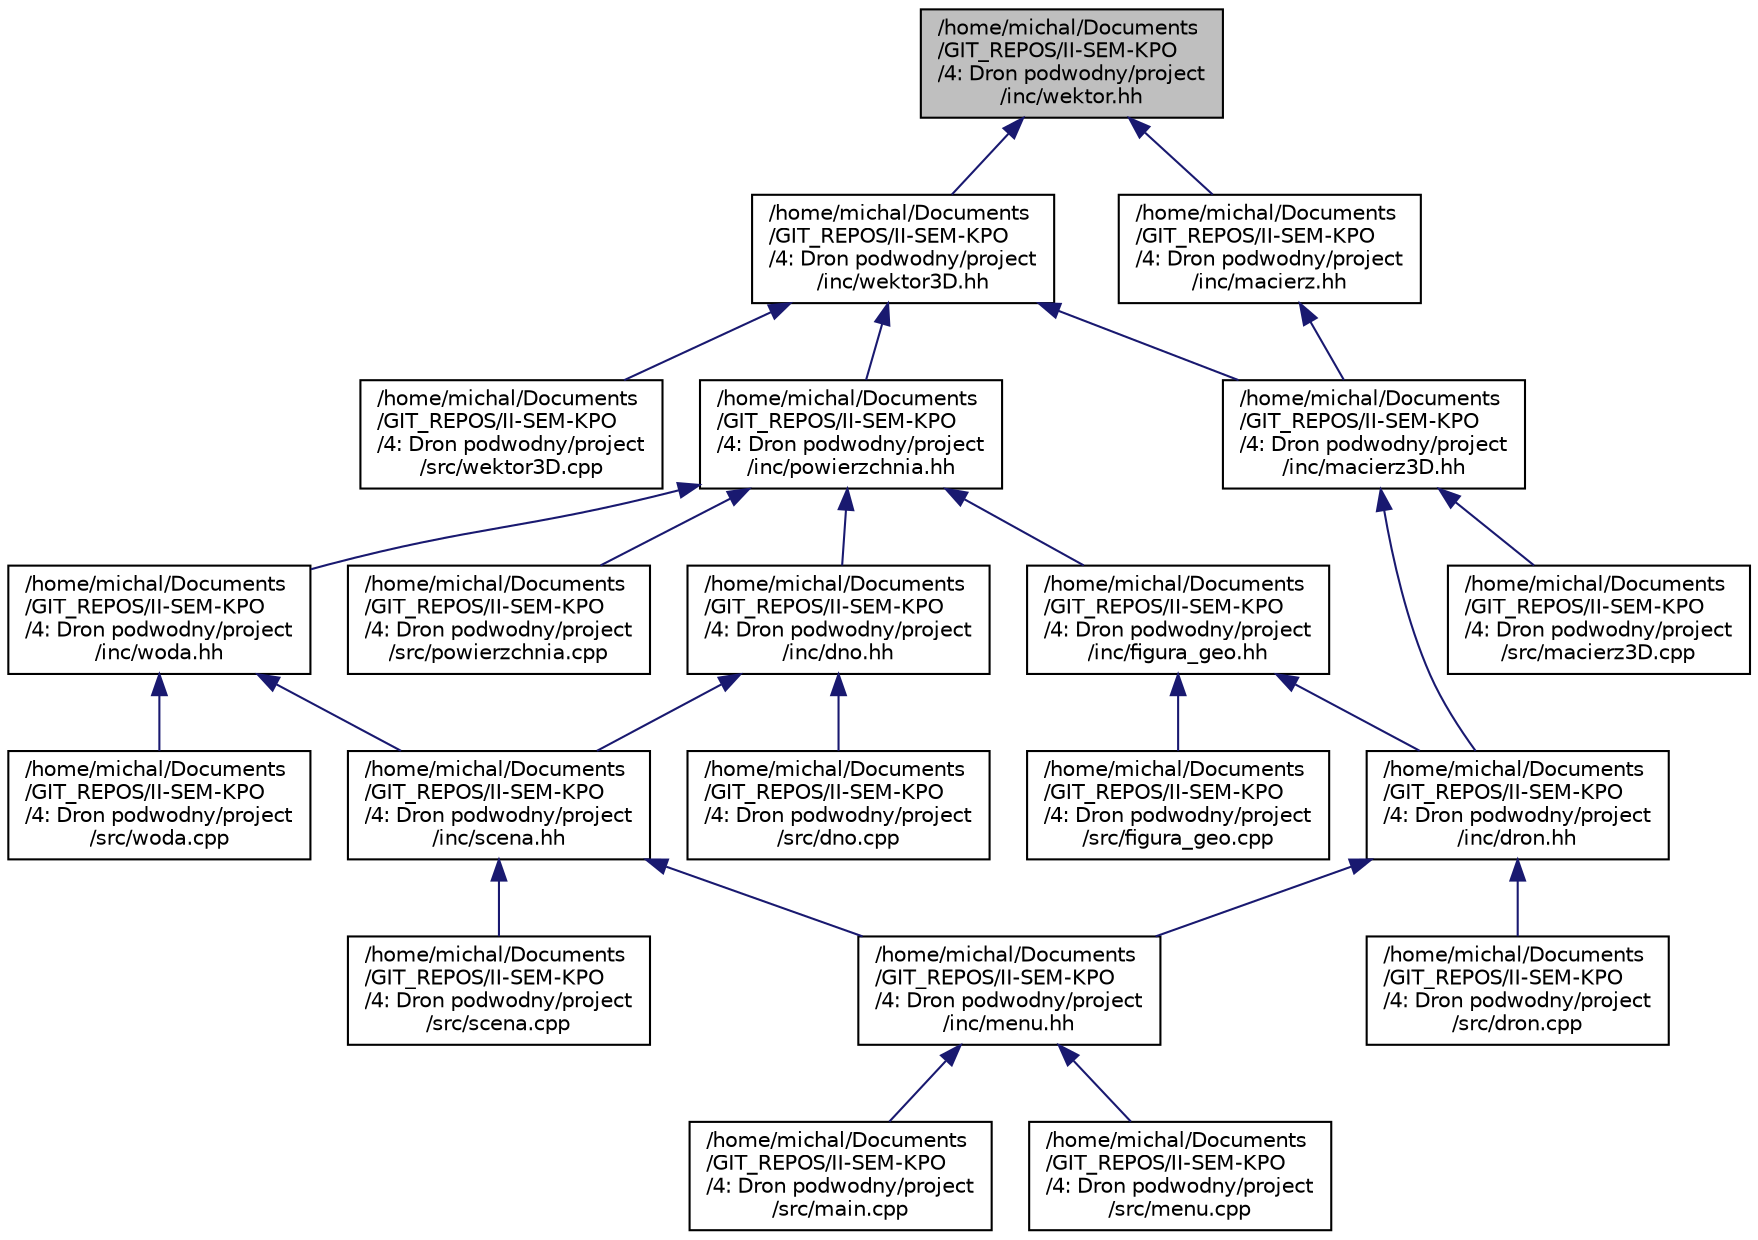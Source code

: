 digraph "/home/michal/Documents/GIT_REPOS/II-SEM-KPO/4: Dron podwodny/project/inc/wektor.hh"
{
  edge [fontname="Helvetica",fontsize="10",labelfontname="Helvetica",labelfontsize="10"];
  node [fontname="Helvetica",fontsize="10",shape=record];
  Node3 [label="/home/michal/Documents\l/GIT_REPOS/II-SEM-KPO\l/4: Dron podwodny/project\l/inc/wektor.hh",height=0.2,width=0.4,color="black", fillcolor="grey75", style="filled", fontcolor="black"];
  Node3 -> Node4 [dir="back",color="midnightblue",fontsize="10",style="solid",fontname="Helvetica"];
  Node4 [label="/home/michal/Documents\l/GIT_REPOS/II-SEM-KPO\l/4: Dron podwodny/project\l/inc/wektor3D.hh",height=0.2,width=0.4,color="black", fillcolor="white", style="filled",URL="$wektor3_d_8hh.html"];
  Node4 -> Node5 [dir="back",color="midnightblue",fontsize="10",style="solid",fontname="Helvetica"];
  Node5 [label="/home/michal/Documents\l/GIT_REPOS/II-SEM-KPO\l/4: Dron podwodny/project\l/inc/powierzchnia.hh",height=0.2,width=0.4,color="black", fillcolor="white", style="filled",URL="$powierzchnia_8hh.html"];
  Node5 -> Node6 [dir="back",color="midnightblue",fontsize="10",style="solid",fontname="Helvetica"];
  Node6 [label="/home/michal/Documents\l/GIT_REPOS/II-SEM-KPO\l/4: Dron podwodny/project\l/inc/dno.hh",height=0.2,width=0.4,color="black", fillcolor="white", style="filled",URL="$dno_8hh.html"];
  Node6 -> Node7 [dir="back",color="midnightblue",fontsize="10",style="solid",fontname="Helvetica"];
  Node7 [label="/home/michal/Documents\l/GIT_REPOS/II-SEM-KPO\l/4: Dron podwodny/project\l/inc/scena.hh",height=0.2,width=0.4,color="black", fillcolor="white", style="filled",URL="$scena_8hh.html"];
  Node7 -> Node8 [dir="back",color="midnightblue",fontsize="10",style="solid",fontname="Helvetica"];
  Node8 [label="/home/michal/Documents\l/GIT_REPOS/II-SEM-KPO\l/4: Dron podwodny/project\l/inc/menu.hh",height=0.2,width=0.4,color="black", fillcolor="white", style="filled",URL="$menu_8hh.html"];
  Node8 -> Node9 [dir="back",color="midnightblue",fontsize="10",style="solid",fontname="Helvetica"];
  Node9 [label="/home/michal/Documents\l/GIT_REPOS/II-SEM-KPO\l/4: Dron podwodny/project\l/src/main.cpp",height=0.2,width=0.4,color="black", fillcolor="white", style="filled",URL="$main_8cpp.html"];
  Node8 -> Node10 [dir="back",color="midnightblue",fontsize="10",style="solid",fontname="Helvetica"];
  Node10 [label="/home/michal/Documents\l/GIT_REPOS/II-SEM-KPO\l/4: Dron podwodny/project\l/src/menu.cpp",height=0.2,width=0.4,color="black", fillcolor="white", style="filled",URL="$menu_8cpp.html"];
  Node7 -> Node11 [dir="back",color="midnightblue",fontsize="10",style="solid",fontname="Helvetica"];
  Node11 [label="/home/michal/Documents\l/GIT_REPOS/II-SEM-KPO\l/4: Dron podwodny/project\l/src/scena.cpp",height=0.2,width=0.4,color="black", fillcolor="white", style="filled",URL="$scena_8cpp.html"];
  Node6 -> Node12 [dir="back",color="midnightblue",fontsize="10",style="solid",fontname="Helvetica"];
  Node12 [label="/home/michal/Documents\l/GIT_REPOS/II-SEM-KPO\l/4: Dron podwodny/project\l/src/dno.cpp",height=0.2,width=0.4,color="black", fillcolor="white", style="filled",URL="$dno_8cpp.html"];
  Node5 -> Node13 [dir="back",color="midnightblue",fontsize="10",style="solid",fontname="Helvetica"];
  Node13 [label="/home/michal/Documents\l/GIT_REPOS/II-SEM-KPO\l/4: Dron podwodny/project\l/inc/figura_geo.hh",height=0.2,width=0.4,color="black", fillcolor="white", style="filled",URL="$figura__geo_8hh.html"];
  Node13 -> Node14 [dir="back",color="midnightblue",fontsize="10",style="solid",fontname="Helvetica"];
  Node14 [label="/home/michal/Documents\l/GIT_REPOS/II-SEM-KPO\l/4: Dron podwodny/project\l/inc/dron.hh",height=0.2,width=0.4,color="black", fillcolor="white", style="filled",URL="$dron_8hh.html"];
  Node14 -> Node8 [dir="back",color="midnightblue",fontsize="10",style="solid",fontname="Helvetica"];
  Node14 -> Node15 [dir="back",color="midnightblue",fontsize="10",style="solid",fontname="Helvetica"];
  Node15 [label="/home/michal/Documents\l/GIT_REPOS/II-SEM-KPO\l/4: Dron podwodny/project\l/src/dron.cpp",height=0.2,width=0.4,color="black", fillcolor="white", style="filled",URL="$dron_8cpp.html"];
  Node13 -> Node16 [dir="back",color="midnightblue",fontsize="10",style="solid",fontname="Helvetica"];
  Node16 [label="/home/michal/Documents\l/GIT_REPOS/II-SEM-KPO\l/4: Dron podwodny/project\l/src/figura_geo.cpp",height=0.2,width=0.4,color="black", fillcolor="white", style="filled",URL="$figura__geo_8cpp.html"];
  Node5 -> Node17 [dir="back",color="midnightblue",fontsize="10",style="solid",fontname="Helvetica"];
  Node17 [label="/home/michal/Documents\l/GIT_REPOS/II-SEM-KPO\l/4: Dron podwodny/project\l/inc/woda.hh",height=0.2,width=0.4,color="black", fillcolor="white", style="filled",URL="$woda_8hh.html"];
  Node17 -> Node7 [dir="back",color="midnightblue",fontsize="10",style="solid",fontname="Helvetica"];
  Node17 -> Node18 [dir="back",color="midnightblue",fontsize="10",style="solid",fontname="Helvetica"];
  Node18 [label="/home/michal/Documents\l/GIT_REPOS/II-SEM-KPO\l/4: Dron podwodny/project\l/src/woda.cpp",height=0.2,width=0.4,color="black", fillcolor="white", style="filled",URL="$woda_8cpp.html"];
  Node5 -> Node19 [dir="back",color="midnightblue",fontsize="10",style="solid",fontname="Helvetica"];
  Node19 [label="/home/michal/Documents\l/GIT_REPOS/II-SEM-KPO\l/4: Dron podwodny/project\l/src/powierzchnia.cpp",height=0.2,width=0.4,color="black", fillcolor="white", style="filled",URL="$powierzchnia_8cpp.html"];
  Node4 -> Node20 [dir="back",color="midnightblue",fontsize="10",style="solid",fontname="Helvetica"];
  Node20 [label="/home/michal/Documents\l/GIT_REPOS/II-SEM-KPO\l/4: Dron podwodny/project\l/inc/macierz3D.hh",height=0.2,width=0.4,color="black", fillcolor="white", style="filled",URL="$macierz3_d_8hh.html"];
  Node20 -> Node14 [dir="back",color="midnightblue",fontsize="10",style="solid",fontname="Helvetica"];
  Node20 -> Node21 [dir="back",color="midnightblue",fontsize="10",style="solid",fontname="Helvetica"];
  Node21 [label="/home/michal/Documents\l/GIT_REPOS/II-SEM-KPO\l/4: Dron podwodny/project\l/src/macierz3D.cpp",height=0.2,width=0.4,color="black", fillcolor="white", style="filled",URL="$macierz3_d_8cpp.html"];
  Node4 -> Node22 [dir="back",color="midnightblue",fontsize="10",style="solid",fontname="Helvetica"];
  Node22 [label="/home/michal/Documents\l/GIT_REPOS/II-SEM-KPO\l/4: Dron podwodny/project\l/src/wektor3D.cpp",height=0.2,width=0.4,color="black", fillcolor="white", style="filled",URL="$wektor3_d_8cpp.html"];
  Node3 -> Node23 [dir="back",color="midnightblue",fontsize="10",style="solid",fontname="Helvetica"];
  Node23 [label="/home/michal/Documents\l/GIT_REPOS/II-SEM-KPO\l/4: Dron podwodny/project\l/inc/macierz.hh",height=0.2,width=0.4,color="black", fillcolor="white", style="filled",URL="$macierz_8hh.html"];
  Node23 -> Node20 [dir="back",color="midnightblue",fontsize="10",style="solid",fontname="Helvetica"];
}
